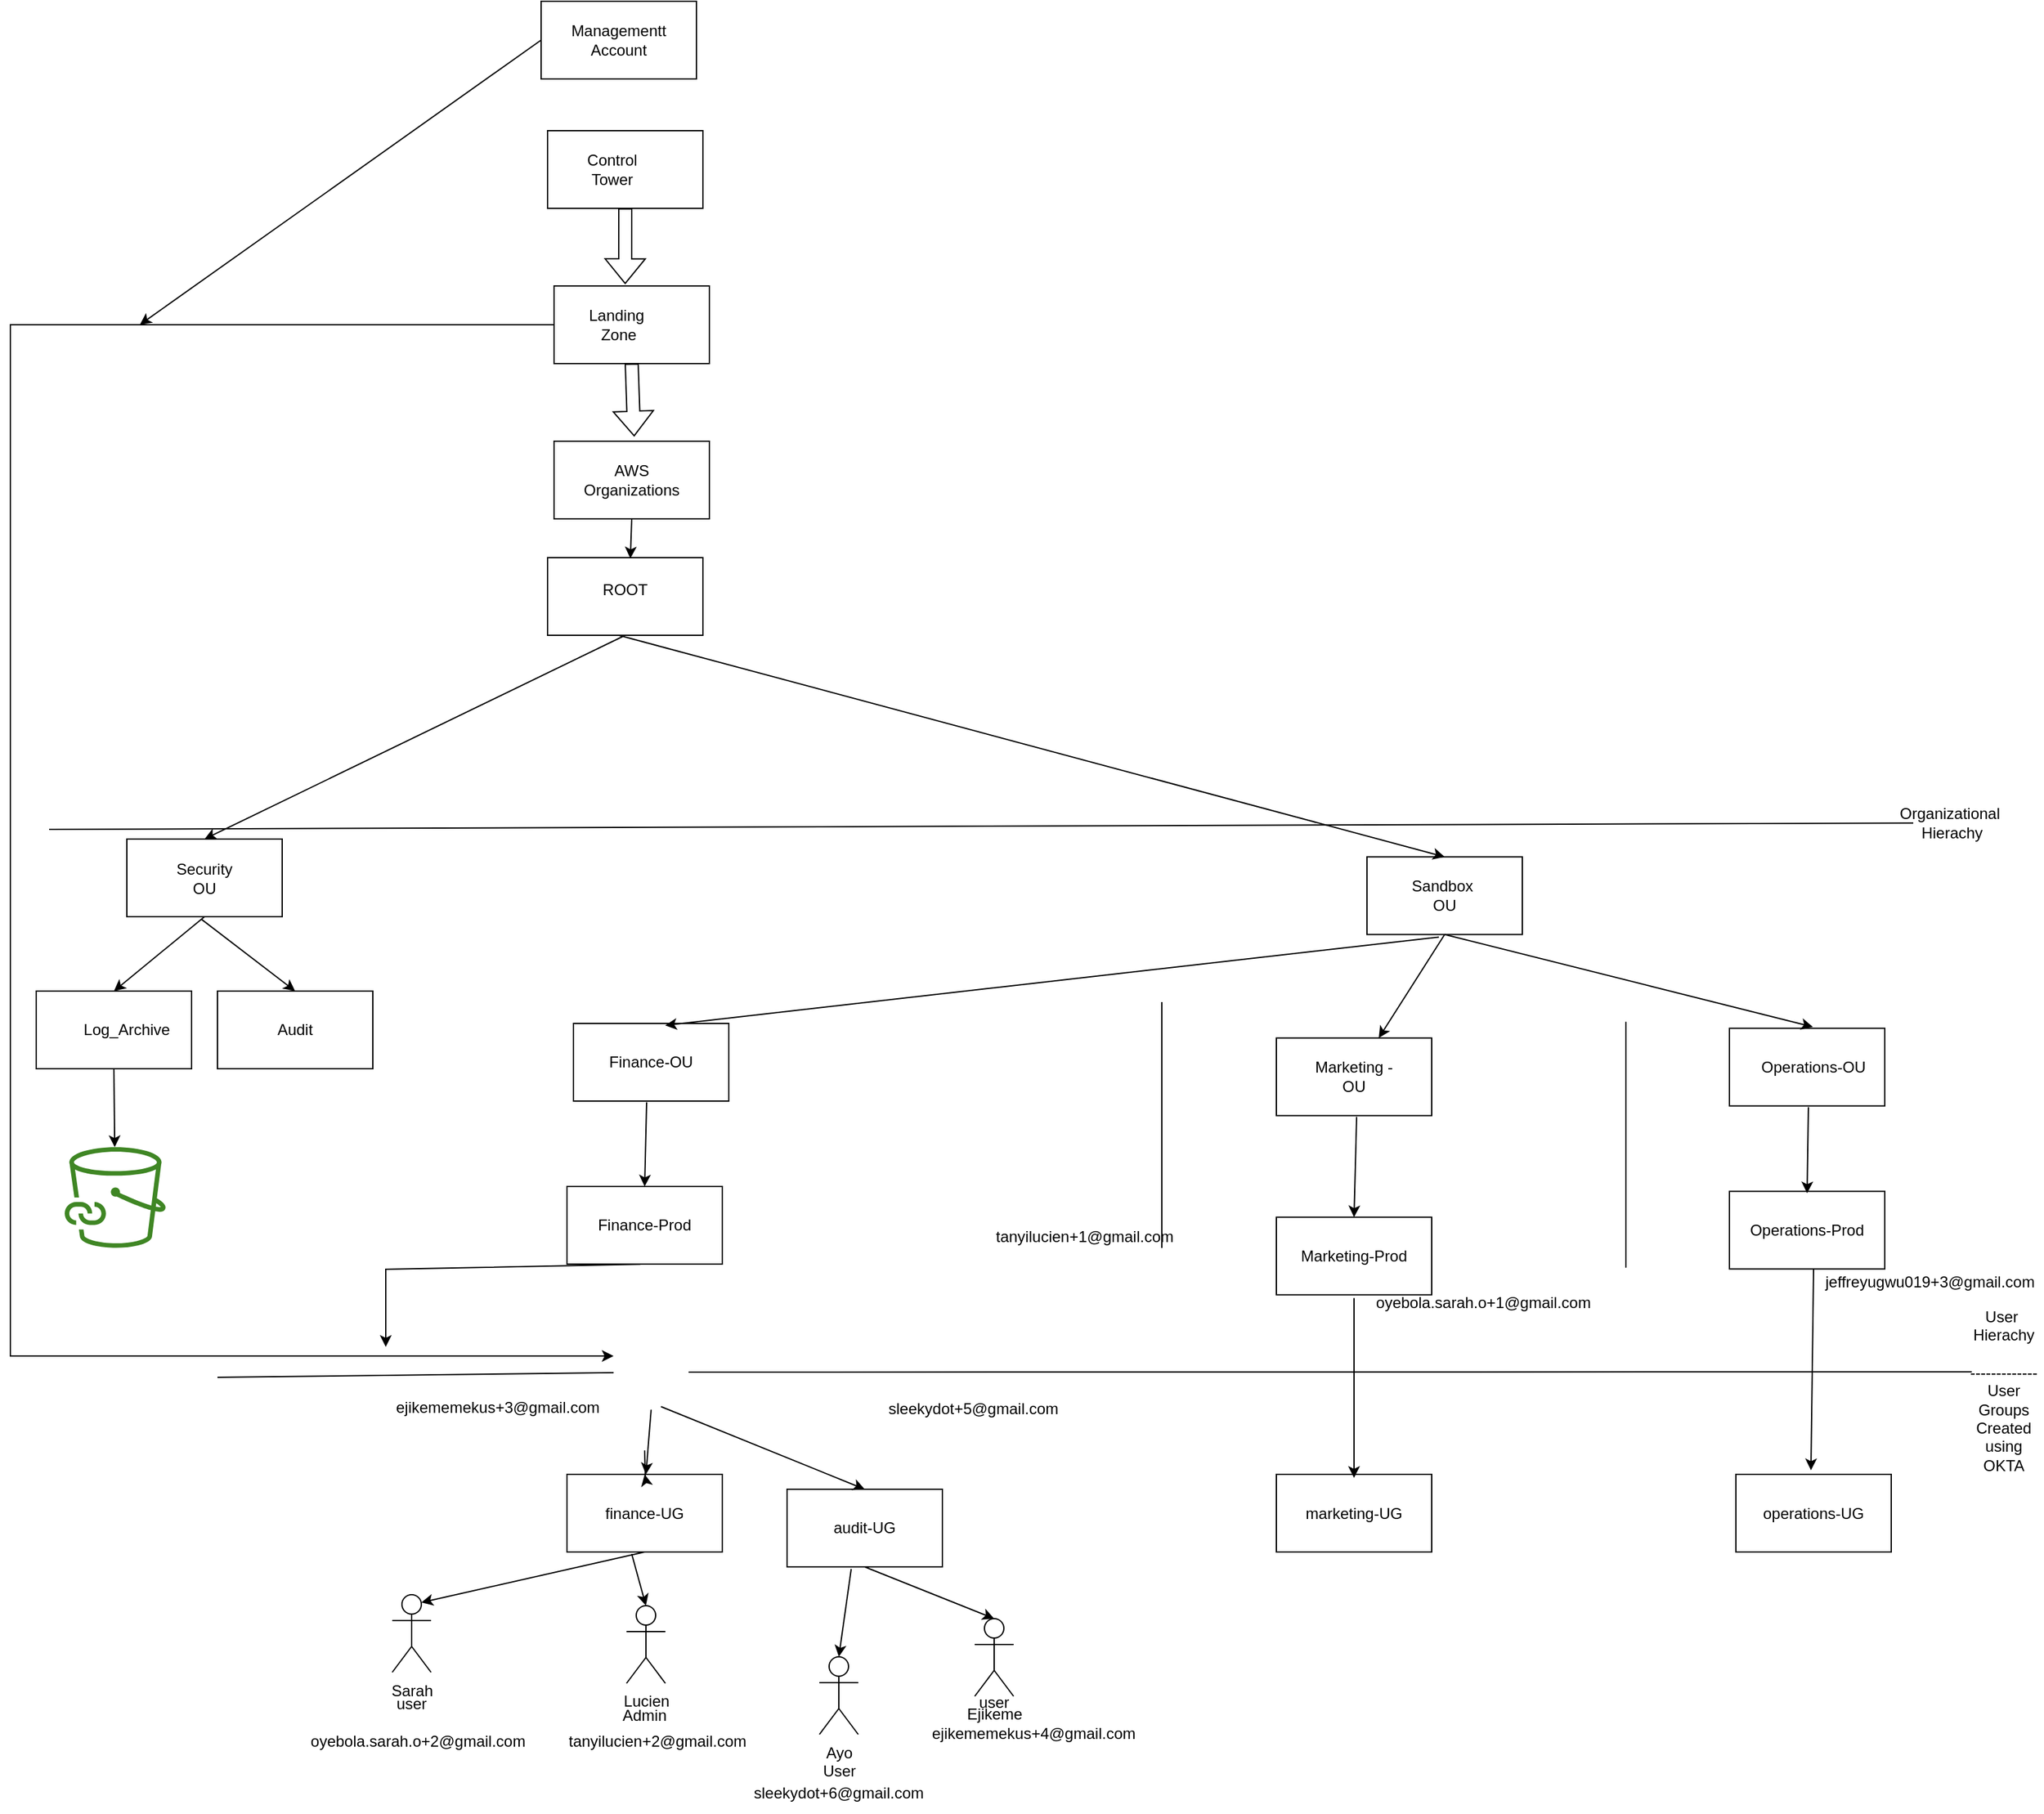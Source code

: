 <mxfile version="21.3.8" type="device">
  <diagram name="Page-1" id="1AKbSjMBSUuuEfj9E9SA">
    <mxGraphModel dx="2029" dy="1832" grid="1" gridSize="10" guides="1" tooltips="1" connect="1" arrows="1" fold="1" page="1" pageScale="1" pageWidth="850" pageHeight="1100" math="0" shadow="0">
      <root>
        <mxCell id="0" />
        <mxCell id="1" parent="0" />
        <mxCell id="BENiIRmYBRF5UTRzjcfX-1" value="" style="rounded=0;whiteSpace=wrap;html=1;" parent="1" vertex="1">
          <mxGeometry x="445" y="-190" width="120" height="60" as="geometry" />
        </mxCell>
        <mxCell id="BENiIRmYBRF5UTRzjcfX-2" value="" style="rounded=0;whiteSpace=wrap;html=1;" parent="1" vertex="1">
          <mxGeometry x="120" y="357.5" width="120" height="60" as="geometry" />
        </mxCell>
        <mxCell id="BENiIRmYBRF5UTRzjcfX-3" value="" style="rounded=0;whiteSpace=wrap;html=1;" parent="1" vertex="1">
          <mxGeometry x="465" y="500" width="120" height="60" as="geometry" />
        </mxCell>
        <mxCell id="BENiIRmYBRF5UTRzjcfX-4" value="Control Tower" style="text;html=1;strokeColor=none;fillColor=none;align=center;verticalAlign=middle;whiteSpace=wrap;rounded=0;" parent="1" vertex="1">
          <mxGeometry x="465" y="-175" width="60" height="30" as="geometry" />
        </mxCell>
        <mxCell id="BENiIRmYBRF5UTRzjcfX-5" value="Security OU" style="text;html=1;strokeColor=none;fillColor=none;align=center;verticalAlign=middle;whiteSpace=wrap;rounded=0;" parent="1" vertex="1">
          <mxGeometry x="150" y="372.5" width="60" height="30" as="geometry" />
        </mxCell>
        <mxCell id="BENiIRmYBRF5UTRzjcfX-6" value="Finance-OU" style="text;html=1;strokeColor=none;fillColor=none;align=center;verticalAlign=middle;whiteSpace=wrap;rounded=0;" parent="1" vertex="1">
          <mxGeometry x="485" y="515" width="80" height="30" as="geometry" />
        </mxCell>
        <mxCell id="BENiIRmYBRF5UTRzjcfX-7" value="" style="rounded=0;whiteSpace=wrap;html=1;" parent="1" vertex="1">
          <mxGeometry x="50" y="475" width="120" height="60" as="geometry" />
        </mxCell>
        <mxCell id="BENiIRmYBRF5UTRzjcfX-8" value="Log_Archive" style="text;html=1;strokeColor=none;fillColor=none;align=center;verticalAlign=middle;whiteSpace=wrap;rounded=0;" parent="1" vertex="1">
          <mxGeometry x="90" y="487.5" width="60" height="35" as="geometry" />
        </mxCell>
        <mxCell id="BENiIRmYBRF5UTRzjcfX-10" value="" style="rounded=0;whiteSpace=wrap;html=1;" parent="1" vertex="1">
          <mxGeometry x="190" y="475" width="120" height="60" as="geometry" />
        </mxCell>
        <mxCell id="BENiIRmYBRF5UTRzjcfX-9" value="Audit" style="text;html=1;strokeColor=none;fillColor=none;align=center;verticalAlign=middle;whiteSpace=wrap;rounded=0;" parent="1" vertex="1">
          <mxGeometry x="220" y="487.5" width="60" height="35" as="geometry" />
        </mxCell>
        <mxCell id="BENiIRmYBRF5UTRzjcfX-11" value="" style="rounded=0;whiteSpace=wrap;html=1;" parent="1" vertex="1">
          <mxGeometry x="460" y="626" width="120" height="60" as="geometry" />
        </mxCell>
        <mxCell id="BENiIRmYBRF5UTRzjcfX-12" value="Finance-Prod" style="text;html=1;strokeColor=none;fillColor=none;align=center;verticalAlign=middle;whiteSpace=wrap;rounded=0;" parent="1" vertex="1">
          <mxGeometry x="480" y="638.5" width="80" height="35" as="geometry" />
        </mxCell>
        <mxCell id="BENiIRmYBRF5UTRzjcfX-15" value="" style="sketch=0;outlineConnect=0;fontColor=#232F3E;gradientColor=none;fillColor=#3F8624;strokeColor=none;dashed=0;verticalLabelPosition=bottom;verticalAlign=top;align=center;html=1;fontSize=12;fontStyle=0;aspect=fixed;pointerEvents=1;shape=mxgraph.aws4.file_cache_s3_linked_datasets;" parent="1" vertex="1">
          <mxGeometry x="72" y="595.5" width="78" height="78" as="geometry" />
        </mxCell>
        <mxCell id="BENiIRmYBRF5UTRzjcfX-16" value="" style="rounded=0;whiteSpace=wrap;html=1;" parent="1" vertex="1">
          <mxGeometry x="450" y="50" width="120" height="60" as="geometry" />
        </mxCell>
        <mxCell id="BENiIRmYBRF5UTRzjcfX-17" value="AWS Organizations" style="text;html=1;strokeColor=none;fillColor=none;align=center;verticalAlign=middle;whiteSpace=wrap;rounded=0;" parent="1" vertex="1">
          <mxGeometry x="480" y="65" width="60" height="30" as="geometry" />
        </mxCell>
        <mxCell id="BENiIRmYBRF5UTRzjcfX-23" value="" style="endArrow=none;html=1;rounded=0;" parent="1" edge="1">
          <mxGeometry width="50" height="50" relative="1" as="geometry">
            <mxPoint x="919.52" y="673.5" as="sourcePoint" />
            <mxPoint x="919.52" y="483.5" as="targetPoint" />
          </mxGeometry>
        </mxCell>
        <mxCell id="BENiIRmYBRF5UTRzjcfX-27" value="Sarah" style="shape=umlActor;verticalLabelPosition=bottom;verticalAlign=top;html=1;outlineConnect=0;" parent="1" vertex="1">
          <mxGeometry x="325" y="941.5" width="30" height="60" as="geometry" />
        </mxCell>
        <mxCell id="7qDltlr72wTFYklxuotV-1" value="" style="rounded=0;whiteSpace=wrap;html=1;" parent="1" vertex="1">
          <mxGeometry x="1008" y="511.25" width="120" height="60" as="geometry" />
        </mxCell>
        <mxCell id="7qDltlr72wTFYklxuotV-2" value="Marketing -OU" style="text;html=1;strokeColor=none;fillColor=none;align=center;verticalAlign=middle;whiteSpace=wrap;rounded=0;" parent="1" vertex="1">
          <mxGeometry x="1028" y="526.25" width="80" height="30" as="geometry" />
        </mxCell>
        <mxCell id="7qDltlr72wTFYklxuotV-3" value="Marketing-Prod" style="rounded=0;whiteSpace=wrap;html=1;" parent="1" vertex="1">
          <mxGeometry x="1008" y="649.75" width="120" height="60" as="geometry" />
        </mxCell>
        <mxCell id="7qDltlr72wTFYklxuotV-7" value="" style="endArrow=none;html=1;rounded=0;" parent="1" edge="1">
          <mxGeometry width="50" height="50" relative="1" as="geometry">
            <mxPoint x="1278" y="688.75" as="sourcePoint" />
            <mxPoint x="1278" y="498.75" as="targetPoint" />
          </mxGeometry>
        </mxCell>
        <mxCell id="7qDltlr72wTFYklxuotV-8" value="" style="rounded=0;whiteSpace=wrap;html=1;" parent="1" vertex="1">
          <mxGeometry x="1358" y="503.75" width="120" height="60" as="geometry" />
        </mxCell>
        <mxCell id="7qDltlr72wTFYklxuotV-9" value="Operations-OU" style="text;html=1;strokeColor=none;fillColor=none;align=center;verticalAlign=middle;whiteSpace=wrap;rounded=0;" parent="1" vertex="1">
          <mxGeometry x="1378" y="518.75" width="90" height="30" as="geometry" />
        </mxCell>
        <mxCell id="7qDltlr72wTFYklxuotV-10" value="Operations-Prod" style="rounded=0;whiteSpace=wrap;html=1;" parent="1" vertex="1">
          <mxGeometry x="1358" y="629.75" width="120" height="60" as="geometry" />
        </mxCell>
        <mxCell id="7qDltlr72wTFYklxuotV-12" value="finance-UG" style="rounded=0;whiteSpace=wrap;html=1;" parent="1" vertex="1">
          <mxGeometry x="460" y="848.5" width="120" height="60" as="geometry" />
        </mxCell>
        <mxCell id="7qDltlr72wTFYklxuotV-14" value="" style="endArrow=none;html=1;rounded=0;" parent="1" target="7qDltlr72wTFYklxuotV-15" edge="1">
          <mxGeometry width="50" height="50" relative="1" as="geometry">
            <mxPoint x="60" y="350" as="sourcePoint" />
            <mxPoint x="1530" y="350" as="targetPoint" />
          </mxGeometry>
        </mxCell>
        <mxCell id="7qDltlr72wTFYklxuotV-15" value="Organizational&amp;nbsp;&lt;br&gt;Hierachy" style="text;html=1;strokeColor=none;fillColor=none;align=center;verticalAlign=middle;whiteSpace=wrap;rounded=0;" parent="1" vertex="1">
          <mxGeometry x="1500" y="330" width="60" height="30" as="geometry" />
        </mxCell>
        <mxCell id="7qDltlr72wTFYklxuotV-16" value="User&amp;nbsp;&lt;br&gt;Hierachy&lt;br&gt;&lt;br&gt;-------------&lt;br&gt;User Groups Created using OKTA" style="text;html=1;strokeColor=none;fillColor=none;align=center;verticalAlign=middle;whiteSpace=wrap;rounded=0;" parent="1" vertex="1">
          <mxGeometry x="1540" y="768.5" width="60" height="30" as="geometry" />
        </mxCell>
        <mxCell id="7qDltlr72wTFYklxuotV-18" value="marketing-UG" style="rounded=0;whiteSpace=wrap;html=1;" parent="1" vertex="1">
          <mxGeometry x="1008" y="848.5" width="120" height="60" as="geometry" />
        </mxCell>
        <mxCell id="7qDltlr72wTFYklxuotV-20" value="operations-UG" style="rounded=0;whiteSpace=wrap;html=1;" parent="1" vertex="1">
          <mxGeometry x="1363" y="848.5" width="120" height="60" as="geometry" />
        </mxCell>
        <mxCell id="7qDltlr72wTFYklxuotV-21" value="" style="endArrow=classic;html=1;rounded=0;entryX=0.483;entryY=-0.053;entryDx=0;entryDy=0;entryPerimeter=0;" parent="1" target="7qDltlr72wTFYklxuotV-20" edge="1">
          <mxGeometry width="50" height="50" relative="1" as="geometry">
            <mxPoint x="1423" y="689.75" as="sourcePoint" />
            <mxPoint x="1473" y="639.75" as="targetPoint" />
          </mxGeometry>
        </mxCell>
        <mxCell id="7qDltlr72wTFYklxuotV-23" value="Lucien" style="shape=umlActor;verticalLabelPosition=bottom;verticalAlign=top;html=1;outlineConnect=0;" parent="1" vertex="1">
          <mxGeometry x="506" y="950" width="30" height="60" as="geometry" />
        </mxCell>
        <mxCell id="7qDltlr72wTFYklxuotV-24" value="Ejikeme" style="shape=umlActor;verticalLabelPosition=bottom;verticalAlign=top;html=1;outlineConnect=0;" parent="1" vertex="1">
          <mxGeometry x="775" y="960" width="30" height="60" as="geometry" />
        </mxCell>
        <mxCell id="7qDltlr72wTFYklxuotV-26" value="" style="endArrow=classic;html=1;rounded=0;exitX=0.5;exitY=1;exitDx=0;exitDy=0;" parent="1" edge="1" source="7qDltlr72wTFYklxuotV-22">
          <mxGeometry width="50" height="50" relative="1" as="geometry">
            <mxPoint x="520.5" y="818.5" as="sourcePoint" />
            <mxPoint x="521" y="848.5" as="targetPoint" />
          </mxGeometry>
        </mxCell>
        <mxCell id="7qDltlr72wTFYklxuotV-27" value="Admin" style="text;html=1;strokeColor=none;fillColor=none;align=center;verticalAlign=middle;whiteSpace=wrap;rounded=0;" parent="1" vertex="1">
          <mxGeometry x="490" y="1019.5" width="60" height="30" as="geometry" />
        </mxCell>
        <mxCell id="7qDltlr72wTFYklxuotV-28" value="user" style="text;html=1;strokeColor=none;fillColor=none;align=center;verticalAlign=middle;whiteSpace=wrap;rounded=0;" parent="1" vertex="1">
          <mxGeometry x="760" y="1010" width="60" height="30" as="geometry" />
        </mxCell>
        <mxCell id="7qDltlr72wTFYklxuotV-29" value="user" style="text;html=1;strokeColor=none;fillColor=none;align=center;verticalAlign=middle;whiteSpace=wrap;rounded=0;" parent="1" vertex="1">
          <mxGeometry x="310" y="1011" width="60" height="30" as="geometry" />
        </mxCell>
        <mxCell id="7qDltlr72wTFYklxuotV-30" value="tanyilucien+1@gmail.com" style="text;html=1;strokeColor=none;fillColor=none;align=center;verticalAlign=middle;whiteSpace=wrap;rounded=0;" parent="1" vertex="1">
          <mxGeometry x="830" y="649.75" width="60" height="30" as="geometry" />
        </mxCell>
        <mxCell id="7qDltlr72wTFYklxuotV-85" value="" style="edgeStyle=orthogonalEdgeStyle;rounded=0;orthogonalLoop=1;jettySize=auto;html=1;" parent="1" target="7qDltlr72wTFYklxuotV-12" edge="1">
          <mxGeometry relative="1" as="geometry">
            <mxPoint x="520" y="830" as="sourcePoint" />
          </mxGeometry>
        </mxCell>
        <mxCell id="7qDltlr72wTFYklxuotV-33" value="jeffreyugwu019+3@gmail.com" style="text;html=1;strokeColor=none;fillColor=none;align=center;verticalAlign=middle;whiteSpace=wrap;rounded=0;" parent="1" vertex="1">
          <mxGeometry x="1483" y="684.75" width="60" height="30" as="geometry" />
        </mxCell>
        <mxCell id="7qDltlr72wTFYklxuotV-34" value="oyebola.sarah.o+1@gmail.com" style="text;html=1;strokeColor=none;fillColor=none;align=center;verticalAlign=middle;whiteSpace=wrap;rounded=0;" parent="1" vertex="1">
          <mxGeometry x="1138" y="701.25" width="60" height="30" as="geometry" />
        </mxCell>
        <mxCell id="7qDltlr72wTFYklxuotV-35" value="tanyilucien+2@gmail.com" style="text;html=1;strokeColor=none;fillColor=none;align=center;verticalAlign=middle;whiteSpace=wrap;rounded=0;" parent="1" vertex="1">
          <mxGeometry x="500" y="1040" width="60" height="30" as="geometry" />
        </mxCell>
        <mxCell id="7qDltlr72wTFYklxuotV-36" value="oyebola.sarah.o+2@gmail.com" style="text;html=1;strokeColor=none;fillColor=none;align=center;verticalAlign=middle;whiteSpace=wrap;rounded=0;" parent="1" vertex="1">
          <mxGeometry x="315" y="1040" width="60" height="30" as="geometry" />
        </mxCell>
        <mxCell id="7qDltlr72wTFYklxuotV-39" value="" style="rounded=0;whiteSpace=wrap;html=1;" parent="1" vertex="1">
          <mxGeometry x="1078" y="371.25" width="120" height="60" as="geometry" />
        </mxCell>
        <mxCell id="7qDltlr72wTFYklxuotV-40" value="Sandbox&amp;nbsp;&lt;br&gt;OU&lt;br&gt;" style="text;html=1;strokeColor=none;fillColor=none;align=center;verticalAlign=middle;whiteSpace=wrap;rounded=0;" parent="1" vertex="1">
          <mxGeometry x="1108" y="386.25" width="60" height="30" as="geometry" />
        </mxCell>
        <mxCell id="7qDltlr72wTFYklxuotV-41" value="" style="endArrow=classic;html=1;rounded=0;" parent="1" target="7qDltlr72wTFYklxuotV-1" edge="1">
          <mxGeometry width="50" height="50" relative="1" as="geometry">
            <mxPoint x="1138" y="431.25" as="sourcePoint" />
            <mxPoint x="1188" y="381.25" as="targetPoint" />
          </mxGeometry>
        </mxCell>
        <mxCell id="7qDltlr72wTFYklxuotV-42" value="" style="endArrow=classic;html=1;rounded=0;exitX=0.5;exitY=1;exitDx=0;exitDy=0;entryX=0.537;entryY=-0.018;entryDx=0;entryDy=0;entryPerimeter=0;" parent="1" source="7qDltlr72wTFYklxuotV-39" target="7qDltlr72wTFYklxuotV-8" edge="1">
          <mxGeometry width="50" height="50" relative="1" as="geometry">
            <mxPoint x="1148" y="441.25" as="sourcePoint" />
            <mxPoint x="1097" y="521.25" as="targetPoint" />
          </mxGeometry>
        </mxCell>
        <mxCell id="7qDltlr72wTFYklxuotV-43" value="" style="endArrow=classic;html=1;rounded=0;" parent="1" edge="1">
          <mxGeometry width="50" height="50" relative="1" as="geometry">
            <mxPoint x="1068" y="712.25" as="sourcePoint" />
            <mxPoint x="1068" y="851.25" as="targetPoint" />
          </mxGeometry>
        </mxCell>
        <mxCell id="7qDltlr72wTFYklxuotV-44" value="" style="endArrow=classic;html=1;rounded=0;entryX=0.5;entryY=0;entryDx=0;entryDy=0;" parent="1" target="7qDltlr72wTFYklxuotV-3" edge="1">
          <mxGeometry width="50" height="50" relative="1" as="geometry">
            <mxPoint x="1070" y="572.25" as="sourcePoint" />
            <mxPoint x="1068" y="679.25" as="targetPoint" />
          </mxGeometry>
        </mxCell>
        <mxCell id="7qDltlr72wTFYklxuotV-45" value="" style="endArrow=classic;html=1;rounded=0;" parent="1" edge="1">
          <mxGeometry width="50" height="50" relative="1" as="geometry">
            <mxPoint x="1419" y="564.75" as="sourcePoint" />
            <mxPoint x="1418" y="631.25" as="targetPoint" />
          </mxGeometry>
        </mxCell>
        <mxCell id="7qDltlr72wTFYklxuotV-46" value="" style="endArrow=none;html=1;rounded=0;entryX=0.087;entryY=0.024;entryDx=0;entryDy=0;entryPerimeter=0;" parent="1" target="7qDltlr72wTFYklxuotV-16" edge="1" source="7qDltlr72wTFYklxuotV-22">
          <mxGeometry width="50" height="50" relative="1" as="geometry">
            <mxPoint x="190" y="773.5" as="sourcePoint" />
            <mxPoint x="1530" y="768.5" as="targetPoint" />
          </mxGeometry>
        </mxCell>
        <mxCell id="7qDltlr72wTFYklxuotV-47" value="" style="endArrow=classic;html=1;rounded=0;entryX=0.59;entryY=0.025;entryDx=0;entryDy=0;entryPerimeter=0;exitX=0.463;exitY=1.033;exitDx=0;exitDy=0;exitPerimeter=0;" parent="1" source="7qDltlr72wTFYklxuotV-39" target="BENiIRmYBRF5UTRzjcfX-3" edge="1">
          <mxGeometry width="50" height="50" relative="1" as="geometry">
            <mxPoint x="731" y="402.5" as="sourcePoint" />
            <mxPoint x="680" y="482.5" as="targetPoint" />
          </mxGeometry>
        </mxCell>
        <mxCell id="7qDltlr72wTFYklxuotV-48" value="" style="endArrow=classic;html=1;rounded=0;entryX=0.5;entryY=0;entryDx=0;entryDy=0;exitX=0.471;exitY=1.015;exitDx=0;exitDy=0;exitPerimeter=0;" parent="1" source="BENiIRmYBRF5UTRzjcfX-3" target="BENiIRmYBRF5UTRzjcfX-11" edge="1">
          <mxGeometry width="50" height="50" relative="1" as="geometry">
            <mxPoint x="672" y="577.5" as="sourcePoint" />
            <mxPoint x="670" y="655.5" as="targetPoint" />
          </mxGeometry>
        </mxCell>
        <mxCell id="7qDltlr72wTFYklxuotV-49" value="" style="endArrow=classic;html=1;rounded=0;exitX=0.5;exitY=1;exitDx=0;exitDy=0;entryX=0.5;entryY=0;entryDx=0;entryDy=0;" parent="1" source="BENiIRmYBRF5UTRzjcfX-2" target="BENiIRmYBRF5UTRzjcfX-7" edge="1">
          <mxGeometry width="50" height="50" relative="1" as="geometry">
            <mxPoint x="940" y="740" as="sourcePoint" />
            <mxPoint x="990" y="690" as="targetPoint" />
          </mxGeometry>
        </mxCell>
        <mxCell id="7qDltlr72wTFYklxuotV-50" value="" style="endArrow=classic;html=1;rounded=0;exitX=0.477;exitY=1.028;exitDx=0;exitDy=0;entryX=0.5;entryY=0;entryDx=0;entryDy=0;exitPerimeter=0;" parent="1" source="BENiIRmYBRF5UTRzjcfX-2" target="BENiIRmYBRF5UTRzjcfX-10" edge="1">
          <mxGeometry width="50" height="50" relative="1" as="geometry">
            <mxPoint x="190" y="428" as="sourcePoint" />
            <mxPoint x="120" y="485" as="targetPoint" />
          </mxGeometry>
        </mxCell>
        <mxCell id="7qDltlr72wTFYklxuotV-51" value="" style="endArrow=classic;html=1;rounded=0;entryX=0.5;entryY=0;entryDx=0;entryDy=0;exitX=0.5;exitY=1;exitDx=0;exitDy=0;" parent="1" source="7qDltlr72wTFYklxuotV-72" target="BENiIRmYBRF5UTRzjcfX-2" edge="1">
          <mxGeometry width="50" height="50" relative="1" as="geometry">
            <mxPoint x="420" y="240" as="sourcePoint" />
            <mxPoint x="120" y="485" as="targetPoint" />
          </mxGeometry>
        </mxCell>
        <mxCell id="7qDltlr72wTFYklxuotV-52" value="" style="endArrow=classic;html=1;rounded=0;entryX=0.5;entryY=0;entryDx=0;entryDy=0;" parent="1" target="7qDltlr72wTFYklxuotV-39" edge="1">
          <mxGeometry width="50" height="50" relative="1" as="geometry">
            <mxPoint x="500" y="200" as="sourcePoint" />
            <mxPoint x="190" y="368" as="targetPoint" />
          </mxGeometry>
        </mxCell>
        <mxCell id="_kUi8R_1Q5Sy-OY733J1-4" style="edgeStyle=orthogonalEdgeStyle;rounded=0;orthogonalLoop=1;jettySize=auto;html=1;exitX=0;exitY=0.5;exitDx=0;exitDy=0;" edge="1" parent="1" source="7qDltlr72wTFYklxuotV-53" target="7qDltlr72wTFYklxuotV-22">
          <mxGeometry relative="1" as="geometry">
            <Array as="points">
              <mxPoint x="30" y="-40" />
              <mxPoint x="30" y="757" />
            </Array>
          </mxGeometry>
        </mxCell>
        <mxCell id="7qDltlr72wTFYklxuotV-53" value="" style="rounded=0;whiteSpace=wrap;html=1;" parent="1" vertex="1">
          <mxGeometry x="450" y="-70" width="120" height="60" as="geometry" />
        </mxCell>
        <mxCell id="7qDltlr72wTFYklxuotV-54" value="Landing&amp;nbsp;&lt;br&gt;Zone" style="text;html=1;strokeColor=none;fillColor=none;align=center;verticalAlign=middle;whiteSpace=wrap;rounded=0;" parent="1" vertex="1">
          <mxGeometry x="470" y="-55" width="60" height="30" as="geometry" />
        </mxCell>
        <mxCell id="7qDltlr72wTFYklxuotV-55" value="" style="shape=flexArrow;endArrow=classic;html=1;rounded=0;exitX=0.5;exitY=1;exitDx=0;exitDy=0;entryX=0.458;entryY=-0.024;entryDx=0;entryDy=0;entryPerimeter=0;" parent="1" source="BENiIRmYBRF5UTRzjcfX-1" target="7qDltlr72wTFYklxuotV-53" edge="1">
          <mxGeometry width="50" height="50" relative="1" as="geometry">
            <mxPoint x="900" y="350" as="sourcePoint" />
            <mxPoint x="950" y="300" as="targetPoint" />
          </mxGeometry>
        </mxCell>
        <mxCell id="7qDltlr72wTFYklxuotV-56" value="" style="shape=flexArrow;endArrow=classic;html=1;rounded=0;exitX=0.5;exitY=1;exitDx=0;exitDy=0;entryX=0.516;entryY=-0.062;entryDx=0;entryDy=0;entryPerimeter=0;" parent="1" source="7qDltlr72wTFYklxuotV-53" target="BENiIRmYBRF5UTRzjcfX-16" edge="1">
          <mxGeometry width="50" height="50" relative="1" as="geometry">
            <mxPoint x="515" y="-120" as="sourcePoint" />
            <mxPoint x="515" y="-61" as="targetPoint" />
          </mxGeometry>
        </mxCell>
        <mxCell id="7qDltlr72wTFYklxuotV-58" value="" style="rounded=0;whiteSpace=wrap;html=1;" parent="1" vertex="1">
          <mxGeometry x="440" y="-290" width="120" height="60" as="geometry" />
        </mxCell>
        <mxCell id="7qDltlr72wTFYklxuotV-59" value="Managementt&lt;br&gt;Account" style="text;html=1;strokeColor=none;fillColor=none;align=center;verticalAlign=middle;whiteSpace=wrap;rounded=0;" parent="1" vertex="1">
          <mxGeometry x="470" y="-277.5" width="60" height="35" as="geometry" />
        </mxCell>
        <mxCell id="7qDltlr72wTFYklxuotV-63" value="audit-UG" style="rounded=0;whiteSpace=wrap;html=1;" parent="1" vertex="1">
          <mxGeometry x="630" y="860" width="120" height="60" as="geometry" />
        </mxCell>
        <mxCell id="7qDltlr72wTFYklxuotV-65" value="" style="endArrow=classic;html=1;rounded=0;entryX=0.5;entryY=0;entryDx=0;entryDy=0;exitX=0.631;exitY=0.959;exitDx=0;exitDy=0;exitPerimeter=0;" parent="1" source="7qDltlr72wTFYklxuotV-22" target="7qDltlr72wTFYklxuotV-63" edge="1">
          <mxGeometry width="50" height="50" relative="1" as="geometry">
            <mxPoint x="576" y="826" as="sourcePoint" />
            <mxPoint x="531" y="858.5" as="targetPoint" />
          </mxGeometry>
        </mxCell>
        <mxCell id="7qDltlr72wTFYklxuotV-67" value="" style="endArrow=classic;html=1;rounded=0;entryX=0.75;entryY=0.1;entryDx=0;entryDy=0;exitX=0.5;exitY=1;exitDx=0;exitDy=0;entryPerimeter=0;" parent="1" source="7qDltlr72wTFYklxuotV-12" target="BENiIRmYBRF5UTRzjcfX-27" edge="1">
          <mxGeometry width="50" height="50" relative="1" as="geometry">
            <mxPoint x="355" y="820" as="sourcePoint" />
            <mxPoint x="309" y="886" as="targetPoint" />
          </mxGeometry>
        </mxCell>
        <mxCell id="7qDltlr72wTFYklxuotV-68" value="" style="endArrow=classic;html=1;rounded=0;entryX=0.5;entryY=0;entryDx=0;entryDy=0;entryPerimeter=0;" parent="1" target="7qDltlr72wTFYklxuotV-23" edge="1">
          <mxGeometry width="50" height="50" relative="1" as="geometry">
            <mxPoint x="510" y="910" as="sourcePoint" />
            <mxPoint x="358" y="958" as="targetPoint" />
          </mxGeometry>
        </mxCell>
        <mxCell id="7qDltlr72wTFYklxuotV-69" value="" style="endArrow=classic;html=1;rounded=0;entryX=0.5;entryY=0;entryDx=0;entryDy=0;entryPerimeter=0;exitX=0.5;exitY=1;exitDx=0;exitDy=0;" parent="1" source="7qDltlr72wTFYklxuotV-63" target="7qDltlr72wTFYklxuotV-24" edge="1">
          <mxGeometry width="50" height="50" relative="1" as="geometry">
            <mxPoint x="660" y="939.5" as="sourcePoint" />
            <mxPoint x="671" y="979.5" as="targetPoint" />
          </mxGeometry>
        </mxCell>
        <mxCell id="7qDltlr72wTFYklxuotV-72" value="" style="rounded=0;whiteSpace=wrap;html=1;" parent="1" vertex="1">
          <mxGeometry x="445" y="140" width="120" height="60" as="geometry" />
        </mxCell>
        <mxCell id="7qDltlr72wTFYklxuotV-73" value="ROOT" style="text;html=1;strokeColor=none;fillColor=none;align=center;verticalAlign=middle;whiteSpace=wrap;rounded=0;" parent="1" vertex="1">
          <mxGeometry x="475" y="150" width="60" height="30" as="geometry" />
        </mxCell>
        <mxCell id="7qDltlr72wTFYklxuotV-75" value="" style="endArrow=classic;html=1;rounded=0;entryX=0.533;entryY=0.01;entryDx=0;entryDy=0;exitX=0.5;exitY=1;exitDx=0;exitDy=0;entryPerimeter=0;" parent="1" source="BENiIRmYBRF5UTRzjcfX-16" target="7qDltlr72wTFYklxuotV-72" edge="1">
          <mxGeometry width="50" height="50" relative="1" as="geometry">
            <mxPoint x="515" y="210" as="sourcePoint" />
            <mxPoint x="190" y="368" as="targetPoint" />
          </mxGeometry>
        </mxCell>
        <mxCell id="7qDltlr72wTFYklxuotV-76" value="" style="endArrow=classic;html=1;rounded=0;exitX=0.5;exitY=1;exitDx=0;exitDy=0;" parent="1" source="BENiIRmYBRF5UTRzjcfX-7" target="BENiIRmYBRF5UTRzjcfX-15" edge="1">
          <mxGeometry width="50" height="50" relative="1" as="geometry">
            <mxPoint x="190" y="428" as="sourcePoint" />
            <mxPoint x="120" y="485" as="targetPoint" />
          </mxGeometry>
        </mxCell>
        <mxCell id="7qDltlr72wTFYklxuotV-77" value="sleekydot+6@gmail.com" style="text;html=1;strokeColor=none;fillColor=none;align=center;verticalAlign=middle;whiteSpace=wrap;rounded=0;" parent="1" vertex="1">
          <mxGeometry x="640" y="1080" width="60" height="30" as="geometry" />
        </mxCell>
        <mxCell id="7qDltlr72wTFYklxuotV-79" value="" style="endArrow=classic;html=1;rounded=0;exitX=0.413;exitY=1.029;exitDx=0;exitDy=0;exitPerimeter=0;entryX=0.5;entryY=0;entryDx=0;entryDy=0;entryPerimeter=0;" parent="1" source="7qDltlr72wTFYklxuotV-63" target="7qDltlr72wTFYklxuotV-80" edge="1">
          <mxGeometry width="50" height="50" relative="1" as="geometry">
            <mxPoint x="700" y="930" as="sourcePoint" />
            <mxPoint x="670" y="960" as="targetPoint" />
          </mxGeometry>
        </mxCell>
        <mxCell id="7qDltlr72wTFYklxuotV-80" value="Ayo&lt;br&gt;User" style="shape=umlActor;verticalLabelPosition=bottom;verticalAlign=top;html=1;outlineConnect=0;" parent="1" vertex="1">
          <mxGeometry x="655" y="989.5" width="30" height="60" as="geometry" />
        </mxCell>
        <mxCell id="7qDltlr72wTFYklxuotV-90" value="sleekydot+5@gmail.com" style="text;html=1;strokeColor=none;fillColor=none;align=center;verticalAlign=middle;whiteSpace=wrap;rounded=0;" parent="1" vertex="1">
          <mxGeometry x="684" y="782.5" width="180" height="30" as="geometry" />
        </mxCell>
        <mxCell id="7qDltlr72wTFYklxuotV-91" value="ejikememekus+3@gmail.com" style="text;whiteSpace=wrap;html=1;" parent="1" vertex="1">
          <mxGeometry x="326" y="782.5" width="180" height="40" as="geometry" />
        </mxCell>
        <mxCell id="7qDltlr72wTFYklxuotV-92" value="ejikememekus+4@gmail.com" style="text;whiteSpace=wrap;html=1;" parent="1" vertex="1">
          <mxGeometry x="740" y="1035" width="180" height="40" as="geometry" />
        </mxCell>
        <mxCell id="_kUi8R_1Q5Sy-OY733J1-1" value="" style="endArrow=none;html=1;rounded=0;" edge="1" parent="1" target="7qDltlr72wTFYklxuotV-22">
          <mxGeometry width="50" height="50" relative="1" as="geometry">
            <mxPoint x="190" y="773.5" as="sourcePoint" />
            <mxPoint x="1545" y="769" as="targetPoint" />
          </mxGeometry>
        </mxCell>
        <mxCell id="7qDltlr72wTFYklxuotV-22" value="" style="shape=image;html=1;verticalAlign=top;verticalLabelPosition=bottom;labelBackgroundColor=#ffffff;imageAspect=0;aspect=fixed;image=https://cdn1.iconfinder.com/data/icons/unicons-line-vol-5/24/okta-128.png" parent="1" vertex="1">
          <mxGeometry x="496" y="740.5" width="58" height="58" as="geometry" />
        </mxCell>
        <mxCell id="_kUi8R_1Q5Sy-OY733J1-5" value="" style="endArrow=classic;html=1;rounded=0;exitX=0.473;exitY=1.002;exitDx=0;exitDy=0;exitPerimeter=0;" edge="1" parent="1" source="BENiIRmYBRF5UTRzjcfX-11">
          <mxGeometry width="50" height="50" relative="1" as="geometry">
            <mxPoint x="672" y="689.75" as="sourcePoint" />
            <mxPoint x="320" y="750" as="targetPoint" />
            <Array as="points">
              <mxPoint x="320" y="690" />
            </Array>
          </mxGeometry>
        </mxCell>
        <mxCell id="_kUi8R_1Q5Sy-OY733J1-6" value="" style="endArrow=classic;html=1;rounded=0;" edge="1" parent="1">
          <mxGeometry width="50" height="50" relative="1" as="geometry">
            <mxPoint x="440" y="-260" as="sourcePoint" />
            <mxPoint x="130" y="-40" as="targetPoint" />
          </mxGeometry>
        </mxCell>
      </root>
    </mxGraphModel>
  </diagram>
</mxfile>
